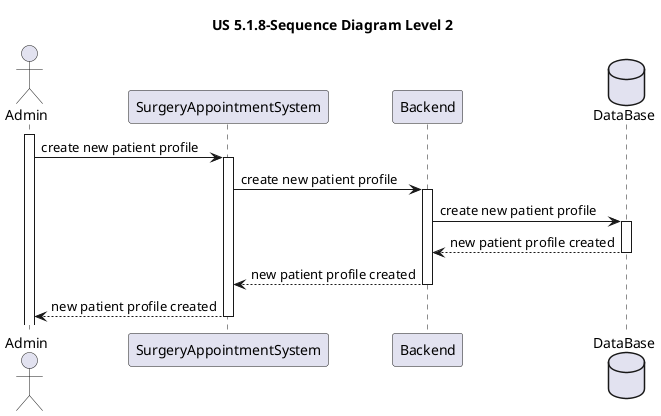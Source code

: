 @startuml

title US 5.1.8-Sequence Diagram Level 2

actor Admin
participant SurgeryAppointmentSystem
participant Backend
database DataBase

activate Admin

Admin -> SurgeryAppointmentSystem: create new patient profile

activate SurgeryAppointmentSystem

SurgeryAppointmentSystem -> Backend: create new patient profile
activate Backend

Backend -> DataBase:create new patient profile
activate DataBase

DataBase -->Backend:new patient profile created
deactivate DataBase

Backend --> SurgeryAppointmentSystem: new patient profile created
deactivate Backend

SurgeryAppointmentSystem --> Admin: new patient profile created
deactivate SurgeryAppointmentSystem
@enduml